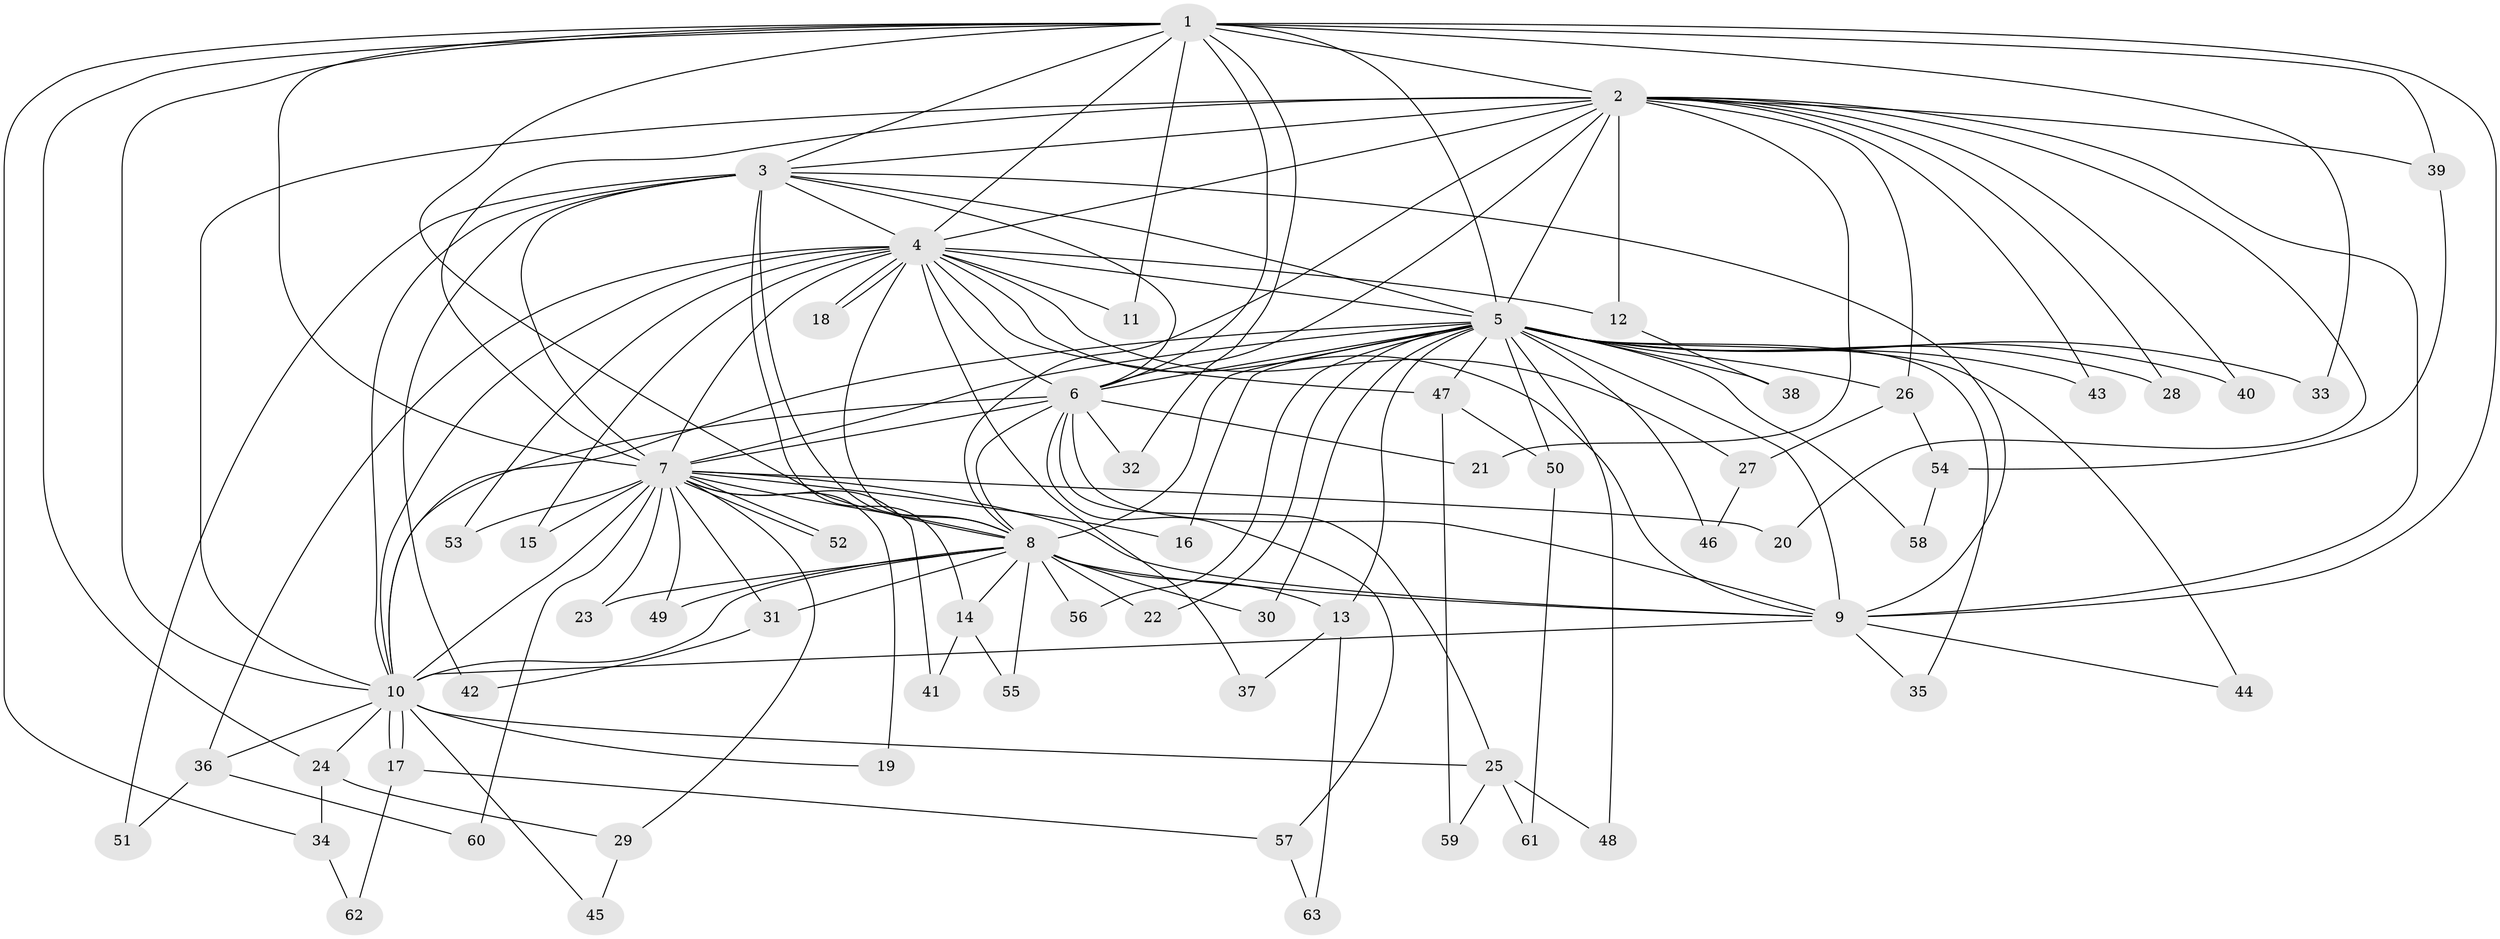 // coarse degree distribution, {10: 0.07692307692307693, 6: 0.15384615384615385, 19: 0.038461538461538464, 12: 0.038461538461538464, 5: 0.038461538461538464, 2: 0.2692307692307692, 4: 0.15384615384615385, 1: 0.11538461538461539, 3: 0.11538461538461539}
// Generated by graph-tools (version 1.1) at 2025/50/03/04/25 22:50:01]
// undirected, 63 vertices, 151 edges
graph export_dot {
  node [color=gray90,style=filled];
  1;
  2;
  3;
  4;
  5;
  6;
  7;
  8;
  9;
  10;
  11;
  12;
  13;
  14;
  15;
  16;
  17;
  18;
  19;
  20;
  21;
  22;
  23;
  24;
  25;
  26;
  27;
  28;
  29;
  30;
  31;
  32;
  33;
  34;
  35;
  36;
  37;
  38;
  39;
  40;
  41;
  42;
  43;
  44;
  45;
  46;
  47;
  48;
  49;
  50;
  51;
  52;
  53;
  54;
  55;
  56;
  57;
  58;
  59;
  60;
  61;
  62;
  63;
  1 -- 2;
  1 -- 3;
  1 -- 4;
  1 -- 5;
  1 -- 6;
  1 -- 7;
  1 -- 8;
  1 -- 9;
  1 -- 10;
  1 -- 11;
  1 -- 24;
  1 -- 32;
  1 -- 33;
  1 -- 34;
  1 -- 39;
  2 -- 3;
  2 -- 4;
  2 -- 5;
  2 -- 6;
  2 -- 7;
  2 -- 8;
  2 -- 9;
  2 -- 10;
  2 -- 12;
  2 -- 20;
  2 -- 21;
  2 -- 26;
  2 -- 28;
  2 -- 39;
  2 -- 40;
  2 -- 43;
  3 -- 4;
  3 -- 5;
  3 -- 6;
  3 -- 7;
  3 -- 8;
  3 -- 9;
  3 -- 10;
  3 -- 14;
  3 -- 42;
  3 -- 51;
  4 -- 5;
  4 -- 6;
  4 -- 7;
  4 -- 8;
  4 -- 9;
  4 -- 10;
  4 -- 11;
  4 -- 12;
  4 -- 15;
  4 -- 18;
  4 -- 18;
  4 -- 27;
  4 -- 36;
  4 -- 37;
  4 -- 47;
  4 -- 53;
  5 -- 6;
  5 -- 7;
  5 -- 8;
  5 -- 9;
  5 -- 10;
  5 -- 13;
  5 -- 16;
  5 -- 22;
  5 -- 26;
  5 -- 28;
  5 -- 30;
  5 -- 33;
  5 -- 35;
  5 -- 38;
  5 -- 40;
  5 -- 43;
  5 -- 44;
  5 -- 46;
  5 -- 47;
  5 -- 48;
  5 -- 50;
  5 -- 56;
  5 -- 58;
  6 -- 7;
  6 -- 8;
  6 -- 9;
  6 -- 10;
  6 -- 21;
  6 -- 25;
  6 -- 32;
  6 -- 57;
  7 -- 8;
  7 -- 9;
  7 -- 10;
  7 -- 15;
  7 -- 16;
  7 -- 19;
  7 -- 20;
  7 -- 23;
  7 -- 29;
  7 -- 31;
  7 -- 41;
  7 -- 49;
  7 -- 52;
  7 -- 52;
  7 -- 53;
  7 -- 60;
  8 -- 9;
  8 -- 10;
  8 -- 13;
  8 -- 14;
  8 -- 22;
  8 -- 23;
  8 -- 30;
  8 -- 31;
  8 -- 49;
  8 -- 55;
  8 -- 56;
  9 -- 10;
  9 -- 35;
  9 -- 44;
  10 -- 17;
  10 -- 17;
  10 -- 19;
  10 -- 24;
  10 -- 25;
  10 -- 36;
  10 -- 45;
  12 -- 38;
  13 -- 37;
  13 -- 63;
  14 -- 41;
  14 -- 55;
  17 -- 57;
  17 -- 62;
  24 -- 29;
  24 -- 34;
  25 -- 48;
  25 -- 59;
  25 -- 61;
  26 -- 27;
  26 -- 54;
  27 -- 46;
  29 -- 45;
  31 -- 42;
  34 -- 62;
  36 -- 51;
  36 -- 60;
  39 -- 54;
  47 -- 50;
  47 -- 59;
  50 -- 61;
  54 -- 58;
  57 -- 63;
}
